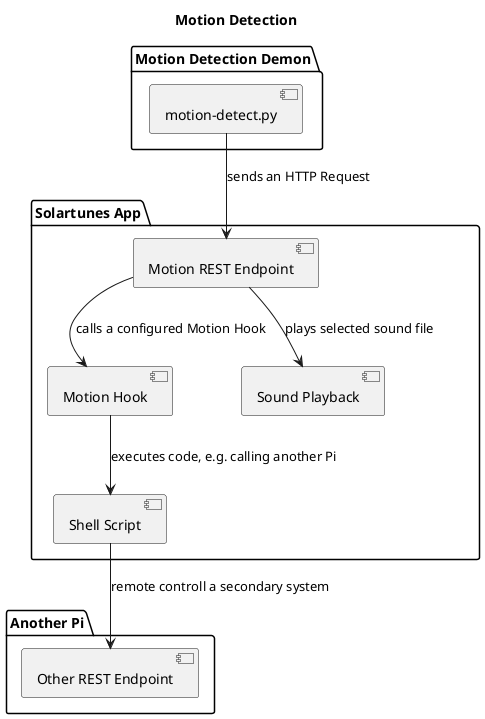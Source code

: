 @startuml
title Motion Detection


package "Another Pi" {
     [Other REST Endpoint]
}


package "Solartunes App" {
    [Motion REST Endpoint] --> [Motion Hook] : calls a configured Motion Hook
    [Motion REST Endpoint] --> [Sound Playback] : plays selected sound file
    [Motion Hook] --> [Shell Script] : executes code, e.g. calling another Pi
    [Shell Script]--> [Other REST Endpoint] : remote controll a secondary system
}

package "Motion Detection Demon" {
    [motion-detect.py] --> [Motion REST Endpoint] : sends an HTTP Request
}


@enduml
